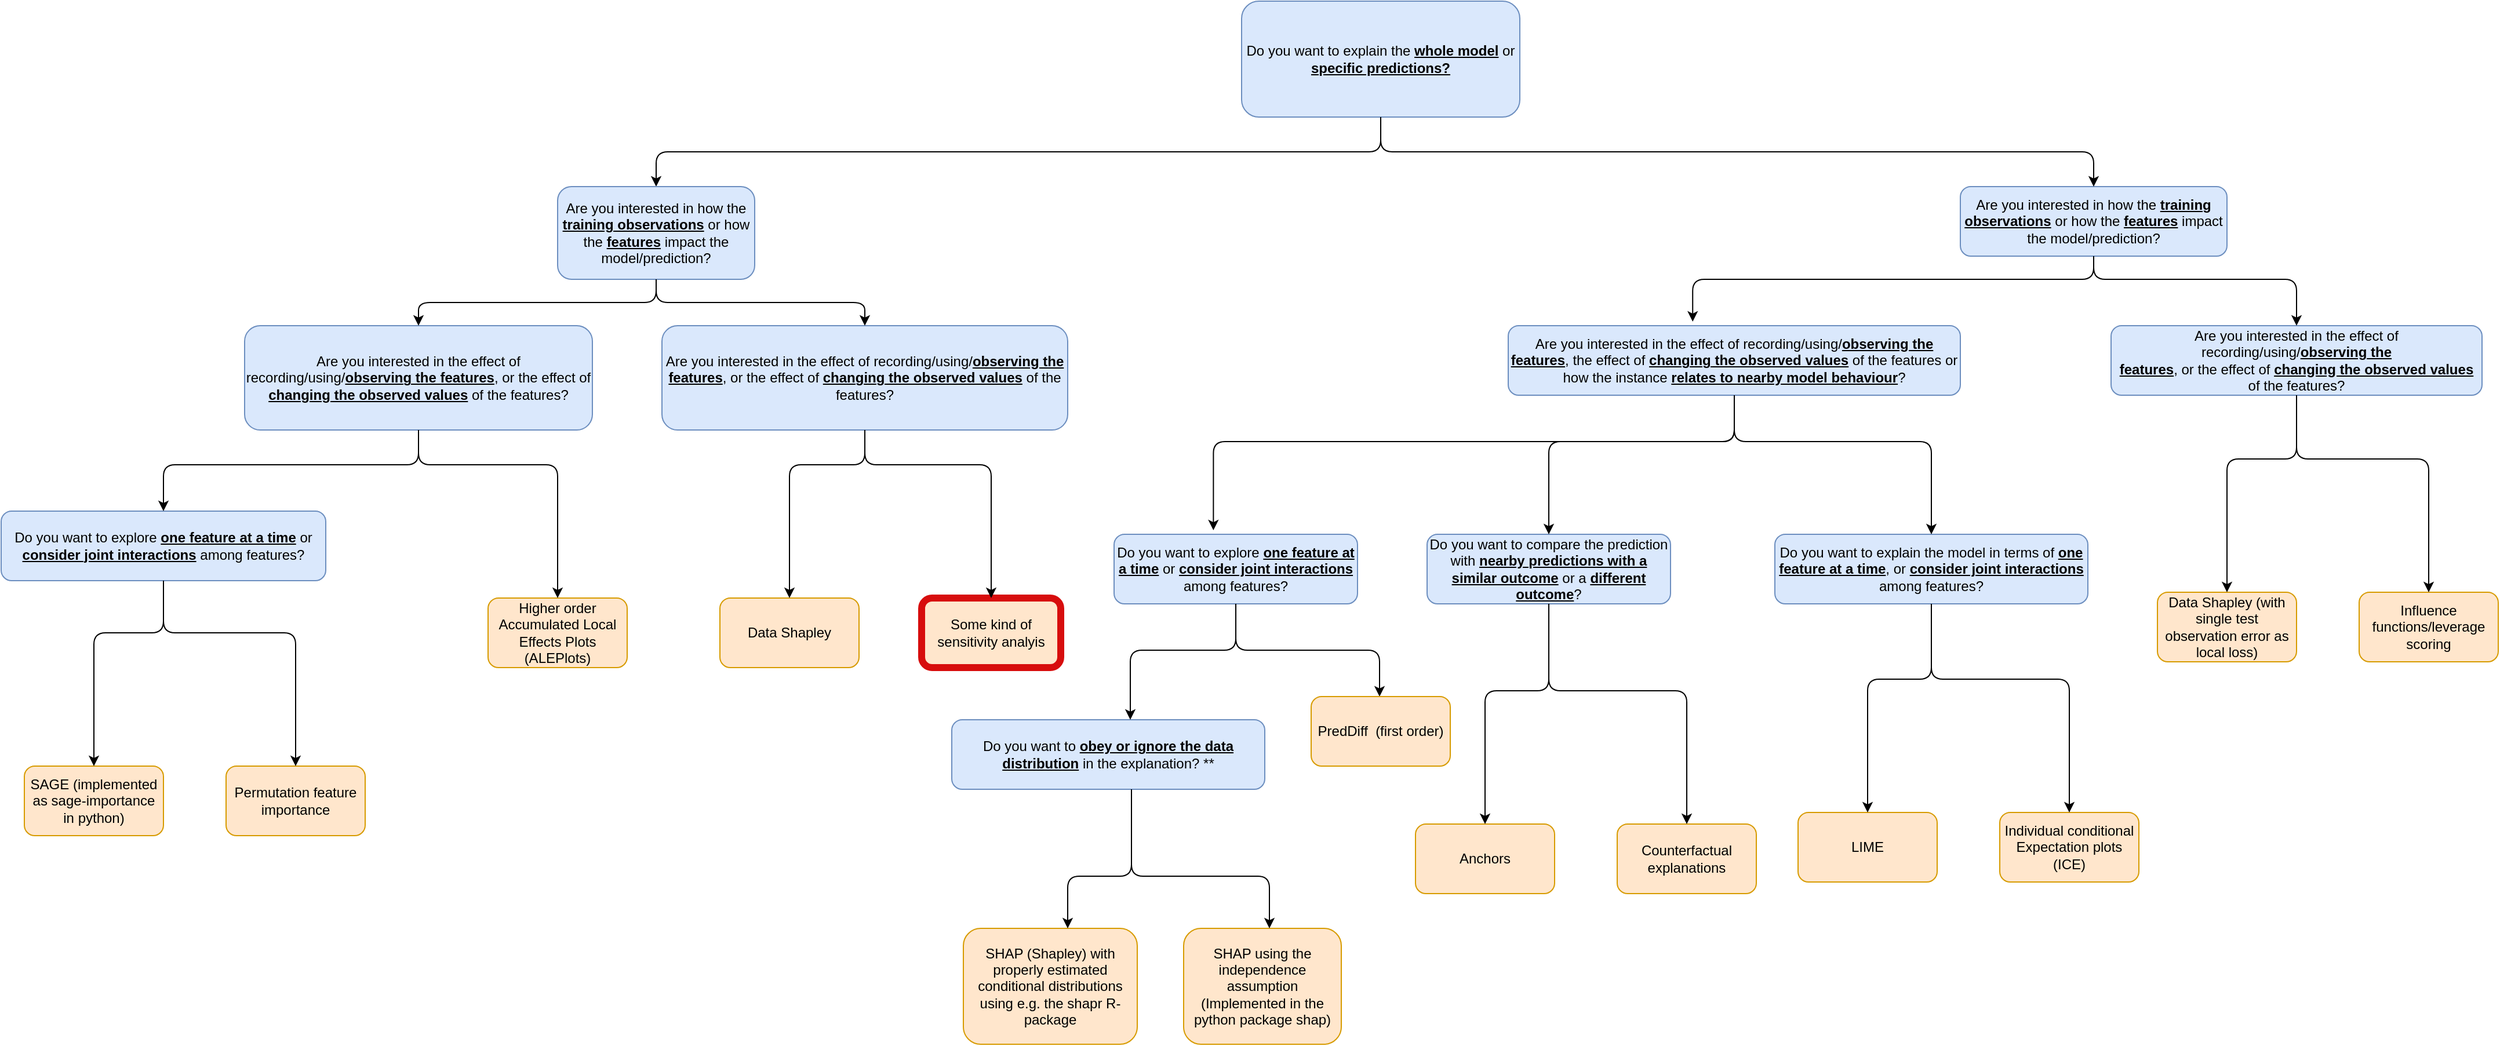 <mxfile version="20.2.7" type="device"><diagram id="8mA2KQynKEpLHqJT6hUV" name="Forklarbarhetstre"><mxGraphModel dx="2061" dy="792" grid="1" gridSize="10" guides="1" tooltips="1" connect="1" arrows="1" fold="1" page="1" pageScale="1" pageWidth="827" pageHeight="1169" math="0" shadow="0"><root><mxCell id="0"/><mxCell id="1" parent="0"/><mxCell id="j4mXv1ccTtwzQT8MGSjP-6" value="Do you want to explain the &lt;b&gt;&lt;u&gt;whole model&lt;/u&gt;&lt;/b&gt; or &lt;u&gt;&lt;b&gt;specific predictions?&lt;/b&gt;&lt;/u&gt;" style="rounded=1;whiteSpace=wrap;html=1;fillColor=#dae8fc;strokeColor=#6c8ebf;" parent="1" vertex="1"><mxGeometry x="570" y="40" width="240" height="100" as="geometry"/></mxCell><mxCell id="j4mXv1ccTtwzQT8MGSjP-8" value="" style="endArrow=classic;html=1;exitX=0.5;exitY=1;exitDx=0;exitDy=0;rounded=1;edgeStyle=orthogonalEdgeStyle;" parent="1" source="j4mXv1ccTtwzQT8MGSjP-6" target="j4mXv1ccTtwzQT8MGSjP-9" edge="1"><mxGeometry width="50" height="50" relative="1" as="geometry"><mxPoint x="390" y="400" as="sourcePoint"/><mxPoint x="560" y="240" as="targetPoint"/></mxGeometry></mxCell><mxCell id="j4mXv1ccTtwzQT8MGSjP-9" value="Are you interested in how the &lt;u&gt;&lt;b&gt;training observations&lt;/b&gt;&lt;/u&gt; or how the &lt;u&gt;&lt;b&gt;features&lt;/b&gt;&lt;/u&gt; impact the model/prediction?" style="rounded=1;whiteSpace=wrap;html=1;fillColor=#dae8fc;strokeColor=#6c8ebf;" parent="1" vertex="1"><mxGeometry x="-20" y="200" width="170" height="80" as="geometry"/></mxCell><mxCell id="j4mXv1ccTtwzQT8MGSjP-10" value="Are you interested in how the &lt;u&gt;&lt;b&gt;training observations&lt;/b&gt;&lt;/u&gt; or how the &lt;u&gt;&lt;b&gt;features&lt;/b&gt;&lt;/u&gt; impact the model/prediction?" style="rounded=1;whiteSpace=wrap;html=1;fillColor=#dae8fc;strokeColor=#6c8ebf;" parent="1" vertex="1"><mxGeometry x="1190" y="200" width="230" height="60" as="geometry"/></mxCell><mxCell id="j4mXv1ccTtwzQT8MGSjP-11" value="" style="endArrow=classic;html=1;rounded=1;exitX=0.5;exitY=1;exitDx=0;exitDy=0;entryX=0.5;entryY=0;entryDx=0;entryDy=0;edgeStyle=orthogonalEdgeStyle;" parent="1" source="j4mXv1ccTtwzQT8MGSjP-6" target="j4mXv1ccTtwzQT8MGSjP-10" edge="1"><mxGeometry width="50" height="50" relative="1" as="geometry"><mxPoint x="390" y="400" as="sourcePoint"/><mxPoint x="440" y="350" as="targetPoint"/></mxGeometry></mxCell><mxCell id="j4mXv1ccTtwzQT8MGSjP-433" value="Are you interested in the effect of recording/using/&lt;u&gt;&lt;b&gt;observing the features&lt;/b&gt;&lt;/u&gt;, or the effect of &lt;u&gt;&lt;b&gt;changing the observed values&lt;/b&gt;&lt;/u&gt; of the features?" style="rounded=1;whiteSpace=wrap;html=1;fillColor=#dae8fc;strokeColor=#6c8ebf;" parent="1" vertex="1"><mxGeometry x="-290" y="320" width="300" height="90" as="geometry"/></mxCell><mxCell id="j4mXv1ccTtwzQT8MGSjP-434" value="Do you want to &lt;u&gt;&lt;b&gt;obey or ignore the data distribution&lt;/b&gt;&lt;/u&gt; in the explanation? **" style="rounded=1;whiteSpace=wrap;html=1;fillColor=#dae8fc;strokeColor=#6c8ebf;" parent="1" vertex="1"><mxGeometry x="320" y="660" width="270" height="60" as="geometry"/></mxCell><mxCell id="j4mXv1ccTtwzQT8MGSjP-435" value="Some kind of sensitivity analyis" style="rounded=1;whiteSpace=wrap;html=1;fillColor=#ffe6cc;strokeColor=#D70D0D;strokeWidth=6;" parent="1" vertex="1"><mxGeometry x="294" y="555" width="120" height="60" as="geometry"/></mxCell><mxCell id="j4mXv1ccTtwzQT8MGSjP-436" value="Are you interested in the effect of recording/using/&lt;u&gt;&lt;b&gt;observing the &lt;br&gt;features&lt;/b&gt;&lt;/u&gt;, or the effect of &lt;u&gt;&lt;b&gt;changing the observed values&lt;/b&gt;&lt;/u&gt; of the features?" style="rounded=1;whiteSpace=wrap;html=1;fillColor=#dae8fc;strokeColor=#6c8ebf;" parent="1" vertex="1"><mxGeometry x="1320" y="320" width="320" height="60" as="geometry"/></mxCell><mxCell id="j4mXv1ccTtwzQT8MGSjP-437" value="Are you interested in the effect of recording/using/&lt;u&gt;&lt;b&gt;observing the &lt;br&gt;features&lt;/b&gt;&lt;/u&gt;, the effect of &lt;u&gt;&lt;b&gt;changing the observed values&lt;/b&gt;&lt;/u&gt; of the features or how the instance &lt;u&gt;&lt;b&gt;relates to nearby model behaviour&lt;/b&gt;&lt;/u&gt;?" style="rounded=1;whiteSpace=wrap;html=1;fillColor=#dae8fc;strokeColor=#6c8ebf;" parent="1" vertex="1"><mxGeometry x="800" y="320" width="390" height="60" as="geometry"/></mxCell><mxCell id="j4mXv1ccTtwzQT8MGSjP-438" value="Are you interested in the effect of recording/using/&lt;u&gt;&lt;b&gt;observing the &lt;br&gt;features&lt;/b&gt;&lt;/u&gt;, or the effect of &lt;u&gt;&lt;b&gt;changing the observed values&lt;/b&gt;&lt;/u&gt; of the features?" style="rounded=1;whiteSpace=wrap;html=1;fillColor=#dae8fc;strokeColor=#6c8ebf;" parent="1" vertex="1"><mxGeometry x="70" y="320" width="350" height="90" as="geometry"/></mxCell><mxCell id="j4mXv1ccTtwzQT8MGSjP-439" value="" style="endArrow=classic;html=1;exitX=0.5;exitY=1;exitDx=0;exitDy=0;rounded=1;edgeStyle=orthogonalEdgeStyle;entryX=0.5;entryY=0;entryDx=0;entryDy=0;" parent="1" source="j4mXv1ccTtwzQT8MGSjP-9" target="j4mXv1ccTtwzQT8MGSjP-433" edge="1"><mxGeometry width="50" height="50" relative="1" as="geometry"><mxPoint x="169.91" y="270" as="sourcePoint"/><mxPoint x="-150" y="330" as="targetPoint"/></mxGeometry></mxCell><mxCell id="j4mXv1ccTtwzQT8MGSjP-440" value="" style="endArrow=classic;html=1;rounded=1;exitX=0.5;exitY=1;exitDx=0;exitDy=0;entryX=0.5;entryY=0;entryDx=0;entryDy=0;edgeStyle=orthogonalEdgeStyle;" parent="1" source="j4mXv1ccTtwzQT8MGSjP-9" target="j4mXv1ccTtwzQT8MGSjP-438" edge="1"><mxGeometry width="50" height="50" relative="1" as="geometry"><mxPoint x="100" y="500" as="sourcePoint"/><mxPoint x="150" y="450" as="targetPoint"/></mxGeometry></mxCell><mxCell id="j4mXv1ccTtwzQT8MGSjP-443" value="" style="endArrow=classic;html=1;exitX=0.5;exitY=1;exitDx=0;exitDy=0;rounded=1;edgeStyle=orthogonalEdgeStyle;entryX=0.408;entryY=-0.058;entryDx=0;entryDy=0;entryPerimeter=0;" parent="1" source="j4mXv1ccTtwzQT8MGSjP-10" target="j4mXv1ccTtwzQT8MGSjP-437" edge="1"><mxGeometry width="50" height="50" relative="1" as="geometry"><mxPoint x="820" y="260" as="sourcePoint"/><mxPoint x="620" y="320" as="targetPoint"/><Array as="points"><mxPoint x="1305" y="280"/><mxPoint x="959" y="280"/></Array></mxGeometry></mxCell><mxCell id="j4mXv1ccTtwzQT8MGSjP-444" value="" style="endArrow=classic;html=1;rounded=1;exitX=0.5;exitY=1;exitDx=0;exitDy=0;entryX=0.5;entryY=0;entryDx=0;entryDy=0;edgeStyle=orthogonalEdgeStyle;" parent="1" source="j4mXv1ccTtwzQT8MGSjP-10" target="j4mXv1ccTtwzQT8MGSjP-436" edge="1"><mxGeometry width="50" height="50" relative="1" as="geometry"><mxPoint x="820" y="260" as="sourcePoint"/><mxPoint x="1020" y="320" as="targetPoint"/><Array as="points"><mxPoint x="1305" y="280"/><mxPoint x="1480" y="280"/></Array></mxGeometry></mxCell><mxCell id="AgkcRxbffjsyPAK_a3Vv-1" value="Do you want to explore &lt;u&gt;&lt;b&gt;one feature at a time&lt;/b&gt;&lt;/u&gt; or &lt;u&gt;&lt;b&gt;consider joint interactions&lt;/b&gt;&lt;/u&gt; among features? " style="rounded=1;whiteSpace=wrap;html=1;fillColor=#dae8fc;strokeColor=#6c8ebf;" parent="1" vertex="1"><mxGeometry x="-500" y="480" width="280" height="60" as="geometry"/></mxCell><mxCell id="AgkcRxbffjsyPAK_a3Vv-2" value="Higher order Accumulated Local Effects Plots (ALEPlots)" style="rounded=1;whiteSpace=wrap;html=1;fillColor=#ffe6cc;strokeColor=#d79b00;" parent="1" vertex="1"><mxGeometry x="-80" y="555" width="120" height="60" as="geometry"/></mxCell><mxCell id="AgkcRxbffjsyPAK_a3Vv-3" value="" style="endArrow=classic;html=1;rounded=1;edgeStyle=orthogonalEdgeStyle;entryX=0.5;entryY=0;entryDx=0;entryDy=0;exitX=0.5;exitY=1;exitDx=0;exitDy=0;" parent="1" source="j4mXv1ccTtwzQT8MGSjP-433" target="AgkcRxbffjsyPAK_a3Vv-1" edge="1"><mxGeometry width="50" height="50" relative="1" as="geometry"><mxPoint x="-130" y="420" as="sourcePoint"/><mxPoint x="-370" y="490" as="targetPoint"/><Array as="points"><mxPoint x="-140" y="440"/><mxPoint x="-360" y="440"/></Array></mxGeometry></mxCell><mxCell id="AgkcRxbffjsyPAK_a3Vv-4" value="" style="endArrow=classic;html=1;rounded=1;entryX=0.5;entryY=0;entryDx=0;entryDy=0;edgeStyle=orthogonalEdgeStyle;exitX=0.5;exitY=1;exitDx=0;exitDy=0;" parent="1" source="j4mXv1ccTtwzQT8MGSjP-433" target="AgkcRxbffjsyPAK_a3Vv-2" edge="1"><mxGeometry width="50" height="50" relative="1" as="geometry"><mxPoint x="-100" y="410" as="sourcePoint"/><mxPoint x="-70" y="610" as="targetPoint"/><Array as="points"><mxPoint x="-140" y="440"/><mxPoint x="-20" y="440"/></Array></mxGeometry></mxCell><mxCell id="AgkcRxbffjsyPAK_a3Vv-5" value="" style="endArrow=classic;html=1;rounded=1;entryX=0.5;entryY=0;entryDx=0;entryDy=0;edgeStyle=orthogonalEdgeStyle;exitX=0.5;exitY=1;exitDx=0;exitDy=0;" parent="1" source="j4mXv1ccTtwzQT8MGSjP-438" target="j4mXv1ccTtwzQT8MGSjP-435" edge="1"><mxGeometry width="50" height="50" relative="1" as="geometry"><mxPoint x="240" y="410" as="sourcePoint"/><mxPoint x="420" y="480" as="targetPoint"/><Array as="points"><mxPoint x="245" y="440"/><mxPoint x="354" y="440"/></Array></mxGeometry></mxCell><mxCell id="AgkcRxbffjsyPAK_a3Vv-6" value="Data Shapley" style="rounded=1;whiteSpace=wrap;html=1;fillColor=#ffe6cc;strokeColor=#d79b00;" parent="1" vertex="1"><mxGeometry x="120" y="555" width="120" height="60" as="geometry"/></mxCell><mxCell id="AgkcRxbffjsyPAK_a3Vv-7" value="" style="endArrow=classic;html=1;rounded=1;edgeStyle=orthogonalEdgeStyle;entryX=0.5;entryY=0;entryDx=0;entryDy=0;exitX=0.5;exitY=1;exitDx=0;exitDy=0;" parent="1" source="j4mXv1ccTtwzQT8MGSjP-438" target="AgkcRxbffjsyPAK_a3Vv-6" edge="1"><mxGeometry width="50" height="50" relative="1" as="geometry"><mxPoint x="240" y="410" as="sourcePoint"/><mxPoint x="50" y="800" as="targetPoint"/><Array as="points"><mxPoint x="245" y="440"/><mxPoint x="180" y="440"/></Array></mxGeometry></mxCell><mxCell id="AgkcRxbffjsyPAK_a3Vv-8" value="Permutation feature importance" style="rounded=1;whiteSpace=wrap;html=1;fillColor=#ffe6cc;strokeColor=#d79b00;" parent="1" vertex="1"><mxGeometry x="-306" y="700" width="120" height="60" as="geometry"/></mxCell><mxCell id="AgkcRxbffjsyPAK_a3Vv-9" value="" style="endArrow=classic;html=1;rounded=1;entryX=0.5;entryY=0;entryDx=0;entryDy=0;edgeStyle=orthogonalEdgeStyle;exitX=0.5;exitY=1;exitDx=0;exitDy=0;" parent="1" source="AgkcRxbffjsyPAK_a3Vv-1" target="AgkcRxbffjsyPAK_a3Vv-8" edge="1"><mxGeometry width="50" height="50" relative="1" as="geometry"><mxPoint x="-355" y="555" as="sourcePoint"/><mxPoint x="-180" y="625" as="targetPoint"/><Array as="points"><mxPoint x="-360" y="585"/><mxPoint x="-246" y="585"/></Array></mxGeometry></mxCell><mxCell id="AgkcRxbffjsyPAK_a3Vv-10" value="SAGE (implemented as sage-importance in python)" style="rounded=1;whiteSpace=wrap;html=1;fillColor=#ffe6cc;strokeColor=#d79b00;" parent="1" vertex="1"><mxGeometry x="-480" y="700" width="120" height="60" as="geometry"/></mxCell><mxCell id="AgkcRxbffjsyPAK_a3Vv-11" value="" style="endArrow=classic;html=1;rounded=1;edgeStyle=orthogonalEdgeStyle;entryX=0.5;entryY=0;entryDx=0;entryDy=0;exitX=0.5;exitY=1;exitDx=0;exitDy=0;" parent="1" source="AgkcRxbffjsyPAK_a3Vv-1" target="AgkcRxbffjsyPAK_a3Vv-10" edge="1"><mxGeometry width="50" height="50" relative="1" as="geometry"><mxPoint x="-355" y="555" as="sourcePoint"/><mxPoint x="-550" y="945" as="targetPoint"/><Array as="points"><mxPoint x="-360" y="585"/><mxPoint x="-420" y="585"/></Array></mxGeometry></mxCell><mxCell id="AgkcRxbffjsyPAK_a3Vv-13" value="Influence functions/leverage scoring" style="rounded=1;whiteSpace=wrap;html=1;fillColor=#ffe6cc;strokeColor=#d79b00;" parent="1" vertex="1"><mxGeometry x="1534" y="550" width="120" height="60" as="geometry"/></mxCell><mxCell id="AgkcRxbffjsyPAK_a3Vv-14" value="" style="endArrow=classic;html=1;rounded=1;entryX=0.5;entryY=0;entryDx=0;entryDy=0;edgeStyle=orthogonalEdgeStyle;exitX=0.5;exitY=1;exitDx=0;exitDy=0;" parent="1" source="j4mXv1ccTtwzQT8MGSjP-436" target="AgkcRxbffjsyPAK_a3Vv-13" edge="1"><mxGeometry width="50" height="50" relative="1" as="geometry"><mxPoint x="1480" y="390" as="sourcePoint"/><mxPoint x="1660" y="475" as="targetPoint"/><Array as="points"><mxPoint x="1480" y="435"/><mxPoint x="1594" y="435"/></Array></mxGeometry></mxCell><mxCell id="AgkcRxbffjsyPAK_a3Vv-15" value="Data Shapley (with single test observation error as local loss)" style="rounded=1;whiteSpace=wrap;html=1;fillColor=#ffe6cc;strokeColor=#d79b00;" parent="1" vertex="1"><mxGeometry x="1360" y="550" width="120" height="60" as="geometry"/></mxCell><mxCell id="AgkcRxbffjsyPAK_a3Vv-16" value="" style="endArrow=classic;html=1;rounded=1;edgeStyle=orthogonalEdgeStyle;entryX=0.5;entryY=0;entryDx=0;entryDy=0;exitX=0.5;exitY=1;exitDx=0;exitDy=0;" parent="1" source="j4mXv1ccTtwzQT8MGSjP-436" target="AgkcRxbffjsyPAK_a3Vv-15" edge="1"><mxGeometry width="50" height="50" relative="1" as="geometry"><mxPoint x="1480" y="390" as="sourcePoint"/><mxPoint x="1290" y="795" as="targetPoint"/><Array as="points"><mxPoint x="1480" y="435"/><mxPoint x="1420" y="435"/></Array></mxGeometry></mxCell><mxCell id="AgkcRxbffjsyPAK_a3Vv-17" value="Do you want to explain the model in terms of &lt;u&gt;&lt;b&gt;one feature at a time&lt;/b&gt;&lt;/u&gt;, or &lt;u&gt;&lt;b&gt;consider joint interactions &lt;/b&gt;&lt;/u&gt;among features?" style="rounded=1;whiteSpace=wrap;html=1;fillColor=#dae8fc;strokeColor=#6c8ebf;" parent="1" vertex="1"><mxGeometry x="1030" y="500" width="270" height="60" as="geometry"/></mxCell><mxCell id="AgkcRxbffjsyPAK_a3Vv-18" value="Do you want to explore &lt;u&gt;&lt;b&gt;one feature at a time&lt;/b&gt;&lt;/u&gt; or &lt;u&gt;&lt;b&gt;consider joint interactions&lt;/b&gt;&lt;/u&gt; among features? " style="rounded=1;whiteSpace=wrap;html=1;fillColor=#dae8fc;strokeColor=#6c8ebf;" parent="1" vertex="1"><mxGeometry x="460" y="500" width="210" height="60" as="geometry"/></mxCell><mxCell id="AgkcRxbffjsyPAK_a3Vv-19" value="" style="endArrow=classic;html=1;rounded=1;edgeStyle=orthogonalEdgeStyle;entryX=0.408;entryY=-0.058;entryDx=0;entryDy=0;entryPerimeter=0;exitX=0.5;exitY=1;exitDx=0;exitDy=0;" parent="1" source="j4mXv1ccTtwzQT8MGSjP-437" target="AgkcRxbffjsyPAK_a3Vv-18" edge="1"><mxGeometry width="50" height="50" relative="1" as="geometry"><mxPoint x="1000" y="380" as="sourcePoint"/><mxPoint x="280" y="460" as="targetPoint"/><Array as="points"><mxPoint x="995" y="420"/><mxPoint x="546" y="420"/></Array></mxGeometry></mxCell><mxCell id="AgkcRxbffjsyPAK_a3Vv-20" value="" style="endArrow=classic;html=1;rounded=1;exitX=0.5;exitY=1;exitDx=0;exitDy=0;entryX=0.5;entryY=0;entryDx=0;entryDy=0;edgeStyle=orthogonalEdgeStyle;" parent="1" source="j4mXv1ccTtwzQT8MGSjP-437" target="AgkcRxbffjsyPAK_a3Vv-17" edge="1"><mxGeometry width="50" height="50" relative="1" as="geometry"><mxPoint x="965" y="400" as="sourcePoint"/><mxPoint x="680" y="460" as="targetPoint"/><Array as="points"><mxPoint x="995" y="420"/><mxPoint x="1165" y="420"/></Array></mxGeometry></mxCell><mxCell id="AgkcRxbffjsyPAK_a3Vv-22" value="Do you want to compare the prediction with &lt;u&gt;&lt;b&gt;nearby predictions with a similar outcome&lt;/b&gt;&lt;/u&gt; or a &lt;u&gt;&lt;b&gt;different outcome&lt;/b&gt;&lt;/u&gt;?" style="rounded=1;whiteSpace=wrap;html=1;fillColor=#dae8fc;strokeColor=#6c8ebf;" parent="1" vertex="1"><mxGeometry x="730" y="500" width="210" height="60" as="geometry"/></mxCell><mxCell id="AgkcRxbffjsyPAK_a3Vv-23" value="" style="endArrow=classic;html=1;rounded=1;edgeStyle=orthogonalEdgeStyle;entryX=0.5;entryY=0;entryDx=0;entryDy=0;exitX=0.5;exitY=1;exitDx=0;exitDy=0;" parent="1" source="j4mXv1ccTtwzQT8MGSjP-437" target="AgkcRxbffjsyPAK_a3Vv-22" edge="1"><mxGeometry width="50" height="50" relative="1" as="geometry"><mxPoint x="1005" y="390" as="sourcePoint"/><mxPoint x="555.68" y="466.52" as="targetPoint"/><Array as="points"><mxPoint x="995" y="420"/><mxPoint x="835" y="420"/></Array></mxGeometry></mxCell><mxCell id="AgkcRxbffjsyPAK_a3Vv-24" value="Individual conditional Expectation plots (ICE)" style="rounded=1;whiteSpace=wrap;html=1;fillColor=#ffe6cc;strokeColor=#d79b00;" parent="1" vertex="1"><mxGeometry x="1224" y="740" width="120" height="60" as="geometry"/></mxCell><mxCell id="AgkcRxbffjsyPAK_a3Vv-25" value="" style="endArrow=classic;html=1;rounded=1;entryX=0.5;entryY=0;entryDx=0;entryDy=0;edgeStyle=orthogonalEdgeStyle;exitX=0.5;exitY=1;exitDx=0;exitDy=0;" parent="1" source="AgkcRxbffjsyPAK_a3Vv-17" target="AgkcRxbffjsyPAK_a3Vv-24" edge="1"><mxGeometry width="50" height="50" relative="1" as="geometry"><mxPoint x="1170" y="560" as="sourcePoint"/><mxPoint x="1350" y="665" as="targetPoint"/><Array as="points"><mxPoint x="1165" y="625"/><mxPoint x="1284" y="625"/></Array></mxGeometry></mxCell><mxCell id="AgkcRxbffjsyPAK_a3Vv-26" value="LIME" style="rounded=1;whiteSpace=wrap;html=1;fillColor=#ffe6cc;strokeColor=#d79b00;" parent="1" vertex="1"><mxGeometry x="1050" y="740" width="120" height="60" as="geometry"/></mxCell><mxCell id="AgkcRxbffjsyPAK_a3Vv-27" value="" style="endArrow=classic;html=1;rounded=1;edgeStyle=orthogonalEdgeStyle;entryX=0.5;entryY=0;entryDx=0;entryDy=0;" parent="1" target="AgkcRxbffjsyPAK_a3Vv-26" edge="1"><mxGeometry width="50" height="50" relative="1" as="geometry"><mxPoint x="1165" y="560" as="sourcePoint"/><mxPoint x="980" y="985" as="targetPoint"/><Array as="points"><mxPoint x="1165" y="625"/><mxPoint x="1110" y="625"/></Array></mxGeometry></mxCell><mxCell id="AgkcRxbffjsyPAK_a3Vv-29" value="Counterfactual explanations" style="rounded=1;whiteSpace=wrap;html=1;fillColor=#ffe6cc;strokeColor=#d79b00;" parent="1" vertex="1"><mxGeometry x="894" y="750" width="120" height="60" as="geometry"/></mxCell><mxCell id="AgkcRxbffjsyPAK_a3Vv-30" value="" style="endArrow=classic;html=1;rounded=1;entryX=0.5;entryY=0;entryDx=0;entryDy=0;edgeStyle=orthogonalEdgeStyle;exitX=0.5;exitY=1;exitDx=0;exitDy=0;" parent="1" source="AgkcRxbffjsyPAK_a3Vv-22" target="AgkcRxbffjsyPAK_a3Vv-29" edge="1"><mxGeometry width="50" height="50" relative="1" as="geometry"><mxPoint x="835" y="570" as="sourcePoint"/><mxPoint x="1020" y="675" as="targetPoint"/><Array as="points"><mxPoint x="835" y="635"/><mxPoint x="954" y="635"/></Array></mxGeometry></mxCell><mxCell id="AgkcRxbffjsyPAK_a3Vv-31" value="Anchors" style="rounded=1;whiteSpace=wrap;html=1;fillColor=#ffe6cc;strokeColor=#d79b00;" parent="1" vertex="1"><mxGeometry x="720" y="750" width="120" height="60" as="geometry"/></mxCell><mxCell id="AgkcRxbffjsyPAK_a3Vv-32" value="" style="endArrow=classic;html=1;rounded=1;edgeStyle=orthogonalEdgeStyle;entryX=0.5;entryY=0;entryDx=0;entryDy=0;exitX=0.5;exitY=1;exitDx=0;exitDy=0;" parent="1" source="AgkcRxbffjsyPAK_a3Vv-22" target="AgkcRxbffjsyPAK_a3Vv-31" edge="1"><mxGeometry width="50" height="50" relative="1" as="geometry"><mxPoint x="835" y="570" as="sourcePoint"/><mxPoint x="650" y="995" as="targetPoint"/><Array as="points"><mxPoint x="835" y="635"/><mxPoint x="780" y="635"/></Array></mxGeometry></mxCell><mxCell id="AgkcRxbffjsyPAK_a3Vv-33" value="" style="endArrow=classic;html=1;rounded=1;edgeStyle=orthogonalEdgeStyle;exitX=0.5;exitY=1;exitDx=0;exitDy=0;" parent="1" source="AgkcRxbffjsyPAK_a3Vv-18" target="AgkcRxbffjsyPAK_a3Vv-35" edge="1"><mxGeometry width="50" height="50" relative="1" as="geometry"><mxPoint x="570" y="570" as="sourcePoint"/><mxPoint x="689" y="640" as="targetPoint"/><Array as="points"><mxPoint x="565" y="600"/><mxPoint x="689" y="600"/></Array></mxGeometry></mxCell><mxCell id="AgkcRxbffjsyPAK_a3Vv-34" value="" style="endArrow=classic;html=1;rounded=1;edgeStyle=orthogonalEdgeStyle;exitX=0.5;exitY=1;exitDx=0;exitDy=0;" parent="1" source="AgkcRxbffjsyPAK_a3Vv-18" target="j4mXv1ccTtwzQT8MGSjP-434" edge="1"><mxGeometry width="50" height="50" relative="1" as="geometry"><mxPoint x="570" y="570" as="sourcePoint"/><mxPoint x="490" y="765" as="targetPoint"/><Array as="points"><mxPoint x="565" y="600"/><mxPoint x="474" y="600"/></Array></mxGeometry></mxCell><mxCell id="AgkcRxbffjsyPAK_a3Vv-35" value="PredDiff&amp;nbsp; (first order) " style="rounded=1;whiteSpace=wrap;html=1;fillColor=#ffe6cc;strokeColor=#d79b00;" parent="1" vertex="1"><mxGeometry x="630" y="640" width="120" height="60" as="geometry"/></mxCell><mxCell id="AgkcRxbffjsyPAK_a3Vv-36" value="SHAP using the independence assumption (Implemented in the python package shap)&lt;br&gt;" style="rounded=1;whiteSpace=wrap;html=1;fillColor=#ffe6cc;strokeColor=#d79b00;" parent="1" vertex="1"><mxGeometry x="520" y="840" width="136" height="100" as="geometry"/></mxCell><mxCell id="AgkcRxbffjsyPAK_a3Vv-37" value="" style="endArrow=classic;html=1;rounded=1;edgeStyle=orthogonalEdgeStyle;" parent="1" source="j4mXv1ccTtwzQT8MGSjP-434" target="AgkcRxbffjsyPAK_a3Vv-36" edge="1"><mxGeometry width="50" height="50" relative="1" as="geometry"><mxPoint x="475" y="720" as="sourcePoint"/><mxPoint x="660" y="835" as="targetPoint"/><Array as="points"><mxPoint x="475" y="795"/><mxPoint x="594" y="795"/></Array></mxGeometry></mxCell><mxCell id="AgkcRxbffjsyPAK_a3Vv-38" value="SHAP (Shapley) with properly estimated conditional distributions using e.g. the shapr R-package&lt;br&gt;" style="rounded=1;whiteSpace=wrap;html=1;fillColor=#ffe6cc;strokeColor=#d79b00;" parent="1" vertex="1"><mxGeometry x="330" y="840" width="150" height="100" as="geometry"/></mxCell><mxCell id="AgkcRxbffjsyPAK_a3Vv-39" value="" style="endArrow=classic;html=1;rounded=1;edgeStyle=orthogonalEdgeStyle;" parent="1" source="j4mXv1ccTtwzQT8MGSjP-434" target="AgkcRxbffjsyPAK_a3Vv-38" edge="1"><mxGeometry width="50" height="50" relative="1" as="geometry"><mxPoint x="475" y="720" as="sourcePoint"/><mxPoint x="290" y="1155" as="targetPoint"/><Array as="points"><mxPoint x="475" y="795"/><mxPoint x="420" y="795"/></Array></mxGeometry></mxCell></root></mxGraphModel></diagram></mxfile>